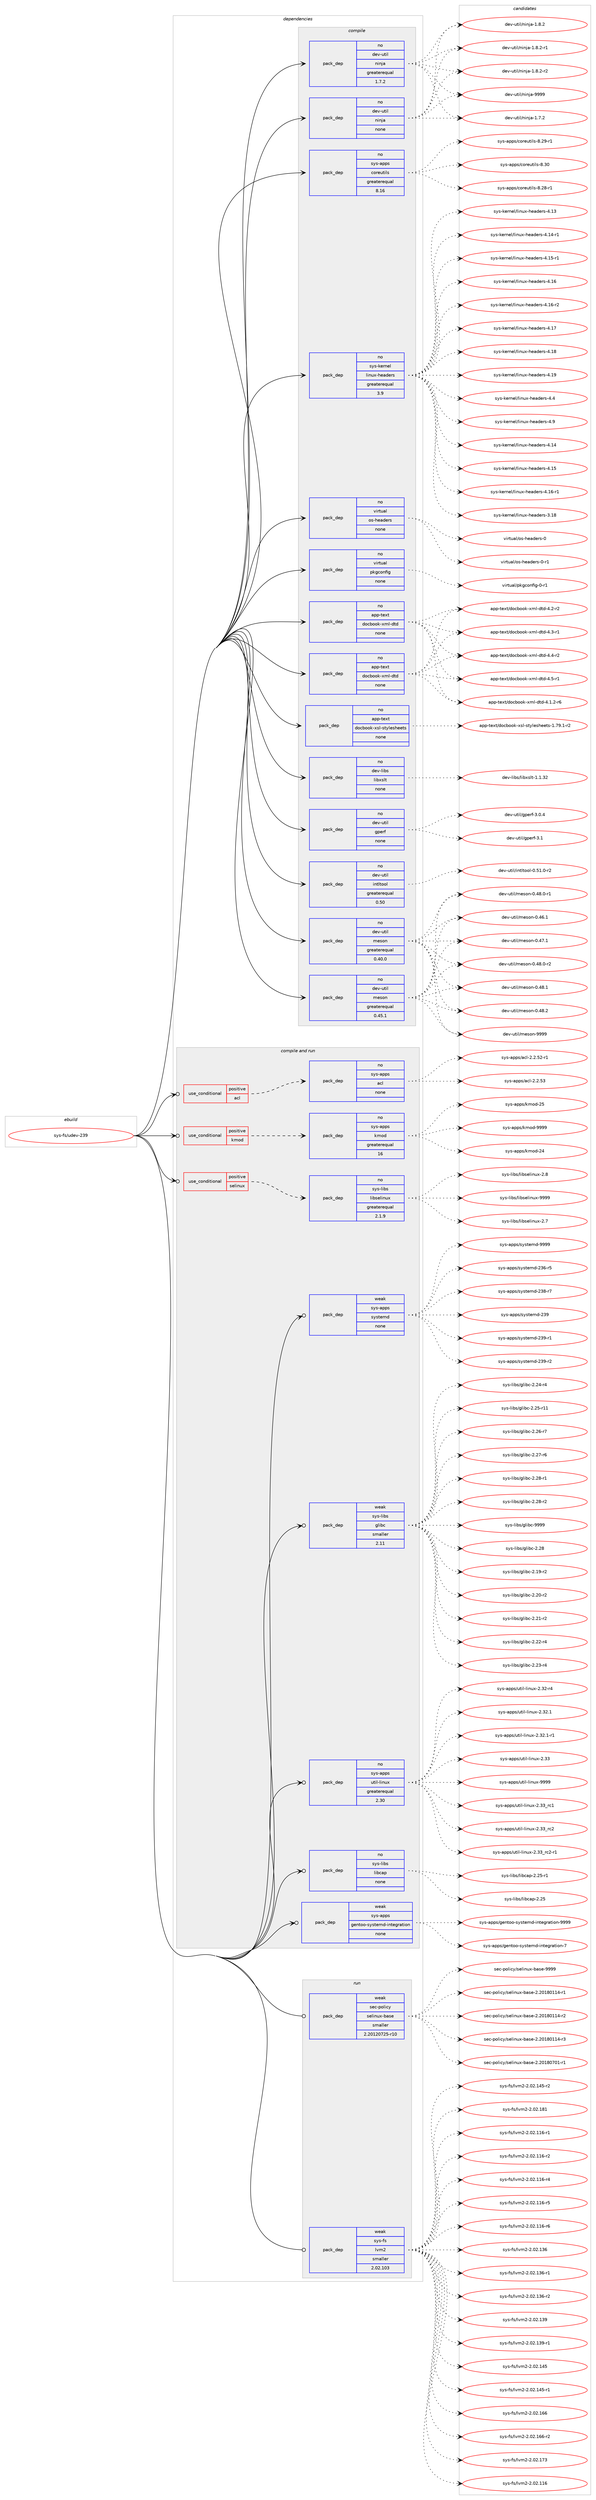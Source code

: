 digraph prolog {

# *************
# Graph options
# *************

newrank=true;
concentrate=true;
compound=true;
graph [rankdir=LR,fontname=Helvetica,fontsize=10,ranksep=1.5];#, ranksep=2.5, nodesep=0.2];
edge  [arrowhead=vee];
node  [fontname=Helvetica,fontsize=10];

# **********
# The ebuild
# **********

subgraph cluster_leftcol {
color=gray;
rank=same;
label=<<i>ebuild</i>>;
id [label="sys-fs/udev-239", color=red, width=4, href="../sys-fs/udev-239.svg"];
}

# ****************
# The dependencies
# ****************

subgraph cluster_midcol {
color=gray;
label=<<i>dependencies</i>>;
subgraph cluster_compile {
fillcolor="#eeeeee";
style=filled;
label=<<i>compile</i>>;
subgraph pack5495 {
dependency6855 [label=<<TABLE BORDER="0" CELLBORDER="1" CELLSPACING="0" CELLPADDING="4" WIDTH="220"><TR><TD ROWSPAN="6" CELLPADDING="30">pack_dep</TD></TR><TR><TD WIDTH="110">no</TD></TR><TR><TD>app-text</TD></TR><TR><TD>docbook-xml-dtd</TD></TR><TR><TD>none</TD></TR><TR><TD></TD></TR></TABLE>>, shape=none, color=blue];
}
id:e -> dependency6855:w [weight=20,style="solid",arrowhead="vee"];
subgraph pack5496 {
dependency6856 [label=<<TABLE BORDER="0" CELLBORDER="1" CELLSPACING="0" CELLPADDING="4" WIDTH="220"><TR><TD ROWSPAN="6" CELLPADDING="30">pack_dep</TD></TR><TR><TD WIDTH="110">no</TD></TR><TR><TD>app-text</TD></TR><TR><TD>docbook-xml-dtd</TD></TR><TR><TD>none</TD></TR><TR><TD></TD></TR></TABLE>>, shape=none, color=blue];
}
id:e -> dependency6856:w [weight=20,style="solid",arrowhead="vee"];
subgraph pack5497 {
dependency6857 [label=<<TABLE BORDER="0" CELLBORDER="1" CELLSPACING="0" CELLPADDING="4" WIDTH="220"><TR><TD ROWSPAN="6" CELLPADDING="30">pack_dep</TD></TR><TR><TD WIDTH="110">no</TD></TR><TR><TD>app-text</TD></TR><TR><TD>docbook-xsl-stylesheets</TD></TR><TR><TD>none</TD></TR><TR><TD></TD></TR></TABLE>>, shape=none, color=blue];
}
id:e -> dependency6857:w [weight=20,style="solid",arrowhead="vee"];
subgraph pack5498 {
dependency6858 [label=<<TABLE BORDER="0" CELLBORDER="1" CELLSPACING="0" CELLPADDING="4" WIDTH="220"><TR><TD ROWSPAN="6" CELLPADDING="30">pack_dep</TD></TR><TR><TD WIDTH="110">no</TD></TR><TR><TD>dev-libs</TD></TR><TR><TD>libxslt</TD></TR><TR><TD>none</TD></TR><TR><TD></TD></TR></TABLE>>, shape=none, color=blue];
}
id:e -> dependency6858:w [weight=20,style="solid",arrowhead="vee"];
subgraph pack5499 {
dependency6859 [label=<<TABLE BORDER="0" CELLBORDER="1" CELLSPACING="0" CELLPADDING="4" WIDTH="220"><TR><TD ROWSPAN="6" CELLPADDING="30">pack_dep</TD></TR><TR><TD WIDTH="110">no</TD></TR><TR><TD>dev-util</TD></TR><TR><TD>gperf</TD></TR><TR><TD>none</TD></TR><TR><TD></TD></TR></TABLE>>, shape=none, color=blue];
}
id:e -> dependency6859:w [weight=20,style="solid",arrowhead="vee"];
subgraph pack5500 {
dependency6860 [label=<<TABLE BORDER="0" CELLBORDER="1" CELLSPACING="0" CELLPADDING="4" WIDTH="220"><TR><TD ROWSPAN="6" CELLPADDING="30">pack_dep</TD></TR><TR><TD WIDTH="110">no</TD></TR><TR><TD>dev-util</TD></TR><TR><TD>intltool</TD></TR><TR><TD>greaterequal</TD></TR><TR><TD>0.50</TD></TR></TABLE>>, shape=none, color=blue];
}
id:e -> dependency6860:w [weight=20,style="solid",arrowhead="vee"];
subgraph pack5501 {
dependency6861 [label=<<TABLE BORDER="0" CELLBORDER="1" CELLSPACING="0" CELLPADDING="4" WIDTH="220"><TR><TD ROWSPAN="6" CELLPADDING="30">pack_dep</TD></TR><TR><TD WIDTH="110">no</TD></TR><TR><TD>dev-util</TD></TR><TR><TD>meson</TD></TR><TR><TD>greaterequal</TD></TR><TR><TD>0.40.0</TD></TR></TABLE>>, shape=none, color=blue];
}
id:e -> dependency6861:w [weight=20,style="solid",arrowhead="vee"];
subgraph pack5502 {
dependency6862 [label=<<TABLE BORDER="0" CELLBORDER="1" CELLSPACING="0" CELLPADDING="4" WIDTH="220"><TR><TD ROWSPAN="6" CELLPADDING="30">pack_dep</TD></TR><TR><TD WIDTH="110">no</TD></TR><TR><TD>dev-util</TD></TR><TR><TD>meson</TD></TR><TR><TD>greaterequal</TD></TR><TR><TD>0.45.1</TD></TR></TABLE>>, shape=none, color=blue];
}
id:e -> dependency6862:w [weight=20,style="solid",arrowhead="vee"];
subgraph pack5503 {
dependency6863 [label=<<TABLE BORDER="0" CELLBORDER="1" CELLSPACING="0" CELLPADDING="4" WIDTH="220"><TR><TD ROWSPAN="6" CELLPADDING="30">pack_dep</TD></TR><TR><TD WIDTH="110">no</TD></TR><TR><TD>dev-util</TD></TR><TR><TD>ninja</TD></TR><TR><TD>greaterequal</TD></TR><TR><TD>1.7.2</TD></TR></TABLE>>, shape=none, color=blue];
}
id:e -> dependency6863:w [weight=20,style="solid",arrowhead="vee"];
subgraph pack5504 {
dependency6864 [label=<<TABLE BORDER="0" CELLBORDER="1" CELLSPACING="0" CELLPADDING="4" WIDTH="220"><TR><TD ROWSPAN="6" CELLPADDING="30">pack_dep</TD></TR><TR><TD WIDTH="110">no</TD></TR><TR><TD>dev-util</TD></TR><TR><TD>ninja</TD></TR><TR><TD>none</TD></TR><TR><TD></TD></TR></TABLE>>, shape=none, color=blue];
}
id:e -> dependency6864:w [weight=20,style="solid",arrowhead="vee"];
subgraph pack5505 {
dependency6865 [label=<<TABLE BORDER="0" CELLBORDER="1" CELLSPACING="0" CELLPADDING="4" WIDTH="220"><TR><TD ROWSPAN="6" CELLPADDING="30">pack_dep</TD></TR><TR><TD WIDTH="110">no</TD></TR><TR><TD>sys-apps</TD></TR><TR><TD>coreutils</TD></TR><TR><TD>greaterequal</TD></TR><TR><TD>8.16</TD></TR></TABLE>>, shape=none, color=blue];
}
id:e -> dependency6865:w [weight=20,style="solid",arrowhead="vee"];
subgraph pack5506 {
dependency6866 [label=<<TABLE BORDER="0" CELLBORDER="1" CELLSPACING="0" CELLPADDING="4" WIDTH="220"><TR><TD ROWSPAN="6" CELLPADDING="30">pack_dep</TD></TR><TR><TD WIDTH="110">no</TD></TR><TR><TD>sys-kernel</TD></TR><TR><TD>linux-headers</TD></TR><TR><TD>greaterequal</TD></TR><TR><TD>3.9</TD></TR></TABLE>>, shape=none, color=blue];
}
id:e -> dependency6866:w [weight=20,style="solid",arrowhead="vee"];
subgraph pack5507 {
dependency6867 [label=<<TABLE BORDER="0" CELLBORDER="1" CELLSPACING="0" CELLPADDING="4" WIDTH="220"><TR><TD ROWSPAN="6" CELLPADDING="30">pack_dep</TD></TR><TR><TD WIDTH="110">no</TD></TR><TR><TD>virtual</TD></TR><TR><TD>os-headers</TD></TR><TR><TD>none</TD></TR><TR><TD></TD></TR></TABLE>>, shape=none, color=blue];
}
id:e -> dependency6867:w [weight=20,style="solid",arrowhead="vee"];
subgraph pack5508 {
dependency6868 [label=<<TABLE BORDER="0" CELLBORDER="1" CELLSPACING="0" CELLPADDING="4" WIDTH="220"><TR><TD ROWSPAN="6" CELLPADDING="30">pack_dep</TD></TR><TR><TD WIDTH="110">no</TD></TR><TR><TD>virtual</TD></TR><TR><TD>pkgconfig</TD></TR><TR><TD>none</TD></TR><TR><TD></TD></TR></TABLE>>, shape=none, color=blue];
}
id:e -> dependency6868:w [weight=20,style="solid",arrowhead="vee"];
}
subgraph cluster_compileandrun {
fillcolor="#eeeeee";
style=filled;
label=<<i>compile and run</i>>;
subgraph cond1189 {
dependency6869 [label=<<TABLE BORDER="0" CELLBORDER="1" CELLSPACING="0" CELLPADDING="4"><TR><TD ROWSPAN="3" CELLPADDING="10">use_conditional</TD></TR><TR><TD>positive</TD></TR><TR><TD>acl</TD></TR></TABLE>>, shape=none, color=red];
subgraph pack5509 {
dependency6870 [label=<<TABLE BORDER="0" CELLBORDER="1" CELLSPACING="0" CELLPADDING="4" WIDTH="220"><TR><TD ROWSPAN="6" CELLPADDING="30">pack_dep</TD></TR><TR><TD WIDTH="110">no</TD></TR><TR><TD>sys-apps</TD></TR><TR><TD>acl</TD></TR><TR><TD>none</TD></TR><TR><TD></TD></TR></TABLE>>, shape=none, color=blue];
}
dependency6869:e -> dependency6870:w [weight=20,style="dashed",arrowhead="vee"];
}
id:e -> dependency6869:w [weight=20,style="solid",arrowhead="odotvee"];
subgraph cond1190 {
dependency6871 [label=<<TABLE BORDER="0" CELLBORDER="1" CELLSPACING="0" CELLPADDING="4"><TR><TD ROWSPAN="3" CELLPADDING="10">use_conditional</TD></TR><TR><TD>positive</TD></TR><TR><TD>kmod</TD></TR></TABLE>>, shape=none, color=red];
subgraph pack5510 {
dependency6872 [label=<<TABLE BORDER="0" CELLBORDER="1" CELLSPACING="0" CELLPADDING="4" WIDTH="220"><TR><TD ROWSPAN="6" CELLPADDING="30">pack_dep</TD></TR><TR><TD WIDTH="110">no</TD></TR><TR><TD>sys-apps</TD></TR><TR><TD>kmod</TD></TR><TR><TD>greaterequal</TD></TR><TR><TD>16</TD></TR></TABLE>>, shape=none, color=blue];
}
dependency6871:e -> dependency6872:w [weight=20,style="dashed",arrowhead="vee"];
}
id:e -> dependency6871:w [weight=20,style="solid",arrowhead="odotvee"];
subgraph cond1191 {
dependency6873 [label=<<TABLE BORDER="0" CELLBORDER="1" CELLSPACING="0" CELLPADDING="4"><TR><TD ROWSPAN="3" CELLPADDING="10">use_conditional</TD></TR><TR><TD>positive</TD></TR><TR><TD>selinux</TD></TR></TABLE>>, shape=none, color=red];
subgraph pack5511 {
dependency6874 [label=<<TABLE BORDER="0" CELLBORDER="1" CELLSPACING="0" CELLPADDING="4" WIDTH="220"><TR><TD ROWSPAN="6" CELLPADDING="30">pack_dep</TD></TR><TR><TD WIDTH="110">no</TD></TR><TR><TD>sys-libs</TD></TR><TR><TD>libselinux</TD></TR><TR><TD>greaterequal</TD></TR><TR><TD>2.1.9</TD></TR></TABLE>>, shape=none, color=blue];
}
dependency6873:e -> dependency6874:w [weight=20,style="dashed",arrowhead="vee"];
}
id:e -> dependency6873:w [weight=20,style="solid",arrowhead="odotvee"];
subgraph pack5512 {
dependency6875 [label=<<TABLE BORDER="0" CELLBORDER="1" CELLSPACING="0" CELLPADDING="4" WIDTH="220"><TR><TD ROWSPAN="6" CELLPADDING="30">pack_dep</TD></TR><TR><TD WIDTH="110">no</TD></TR><TR><TD>sys-apps</TD></TR><TR><TD>util-linux</TD></TR><TR><TD>greaterequal</TD></TR><TR><TD>2.30</TD></TR></TABLE>>, shape=none, color=blue];
}
id:e -> dependency6875:w [weight=20,style="solid",arrowhead="odotvee"];
subgraph pack5513 {
dependency6876 [label=<<TABLE BORDER="0" CELLBORDER="1" CELLSPACING="0" CELLPADDING="4" WIDTH="220"><TR><TD ROWSPAN="6" CELLPADDING="30">pack_dep</TD></TR><TR><TD WIDTH="110">no</TD></TR><TR><TD>sys-libs</TD></TR><TR><TD>libcap</TD></TR><TR><TD>none</TD></TR><TR><TD></TD></TR></TABLE>>, shape=none, color=blue];
}
id:e -> dependency6876:w [weight=20,style="solid",arrowhead="odotvee"];
subgraph pack5514 {
dependency6877 [label=<<TABLE BORDER="0" CELLBORDER="1" CELLSPACING="0" CELLPADDING="4" WIDTH="220"><TR><TD ROWSPAN="6" CELLPADDING="30">pack_dep</TD></TR><TR><TD WIDTH="110">weak</TD></TR><TR><TD>sys-apps</TD></TR><TR><TD>gentoo-systemd-integration</TD></TR><TR><TD>none</TD></TR><TR><TD></TD></TR></TABLE>>, shape=none, color=blue];
}
id:e -> dependency6877:w [weight=20,style="solid",arrowhead="odotvee"];
subgraph pack5515 {
dependency6878 [label=<<TABLE BORDER="0" CELLBORDER="1" CELLSPACING="0" CELLPADDING="4" WIDTH="220"><TR><TD ROWSPAN="6" CELLPADDING="30">pack_dep</TD></TR><TR><TD WIDTH="110">weak</TD></TR><TR><TD>sys-apps</TD></TR><TR><TD>systemd</TD></TR><TR><TD>none</TD></TR><TR><TD></TD></TR></TABLE>>, shape=none, color=blue];
}
id:e -> dependency6878:w [weight=20,style="solid",arrowhead="odotvee"];
subgraph pack5516 {
dependency6879 [label=<<TABLE BORDER="0" CELLBORDER="1" CELLSPACING="0" CELLPADDING="4" WIDTH="220"><TR><TD ROWSPAN="6" CELLPADDING="30">pack_dep</TD></TR><TR><TD WIDTH="110">weak</TD></TR><TR><TD>sys-libs</TD></TR><TR><TD>glibc</TD></TR><TR><TD>smaller</TD></TR><TR><TD>2.11</TD></TR></TABLE>>, shape=none, color=blue];
}
id:e -> dependency6879:w [weight=20,style="solid",arrowhead="odotvee"];
}
subgraph cluster_run {
fillcolor="#eeeeee";
style=filled;
label=<<i>run</i>>;
subgraph pack5517 {
dependency6880 [label=<<TABLE BORDER="0" CELLBORDER="1" CELLSPACING="0" CELLPADDING="4" WIDTH="220"><TR><TD ROWSPAN="6" CELLPADDING="30">pack_dep</TD></TR><TR><TD WIDTH="110">weak</TD></TR><TR><TD>sec-policy</TD></TR><TR><TD>selinux-base</TD></TR><TR><TD>smaller</TD></TR><TR><TD>2.20120725-r10</TD></TR></TABLE>>, shape=none, color=blue];
}
id:e -> dependency6880:w [weight=20,style="solid",arrowhead="odot"];
subgraph pack5518 {
dependency6881 [label=<<TABLE BORDER="0" CELLBORDER="1" CELLSPACING="0" CELLPADDING="4" WIDTH="220"><TR><TD ROWSPAN="6" CELLPADDING="30">pack_dep</TD></TR><TR><TD WIDTH="110">weak</TD></TR><TR><TD>sys-fs</TD></TR><TR><TD>lvm2</TD></TR><TR><TD>smaller</TD></TR><TR><TD>2.02.103</TD></TR></TABLE>>, shape=none, color=blue];
}
id:e -> dependency6881:w [weight=20,style="solid",arrowhead="odot"];
}
}

# **************
# The candidates
# **************

subgraph cluster_choices {
rank=same;
color=gray;
label=<<i>candidates</i>>;

subgraph choice5495 {
color=black;
nodesep=1;
choice971121124511610112011647100111999811111110745120109108451001161004552464946504511454 [label="app-text/docbook-xml-dtd-4.1.2-r6", color=red, width=4,href="../app-text/docbook-xml-dtd-4.1.2-r6.svg"];
choice97112112451161011201164710011199981111111074512010910845100116100455246504511450 [label="app-text/docbook-xml-dtd-4.2-r2", color=red, width=4,href="../app-text/docbook-xml-dtd-4.2-r2.svg"];
choice97112112451161011201164710011199981111111074512010910845100116100455246514511449 [label="app-text/docbook-xml-dtd-4.3-r1", color=red, width=4,href="../app-text/docbook-xml-dtd-4.3-r1.svg"];
choice97112112451161011201164710011199981111111074512010910845100116100455246524511450 [label="app-text/docbook-xml-dtd-4.4-r2", color=red, width=4,href="../app-text/docbook-xml-dtd-4.4-r2.svg"];
choice97112112451161011201164710011199981111111074512010910845100116100455246534511449 [label="app-text/docbook-xml-dtd-4.5-r1", color=red, width=4,href="../app-text/docbook-xml-dtd-4.5-r1.svg"];
dependency6855:e -> choice971121124511610112011647100111999811111110745120109108451001161004552464946504511454:w [style=dotted,weight="100"];
dependency6855:e -> choice97112112451161011201164710011199981111111074512010910845100116100455246504511450:w [style=dotted,weight="100"];
dependency6855:e -> choice97112112451161011201164710011199981111111074512010910845100116100455246514511449:w [style=dotted,weight="100"];
dependency6855:e -> choice97112112451161011201164710011199981111111074512010910845100116100455246524511450:w [style=dotted,weight="100"];
dependency6855:e -> choice97112112451161011201164710011199981111111074512010910845100116100455246534511449:w [style=dotted,weight="100"];
}
subgraph choice5496 {
color=black;
nodesep=1;
choice971121124511610112011647100111999811111110745120109108451001161004552464946504511454 [label="app-text/docbook-xml-dtd-4.1.2-r6", color=red, width=4,href="../app-text/docbook-xml-dtd-4.1.2-r6.svg"];
choice97112112451161011201164710011199981111111074512010910845100116100455246504511450 [label="app-text/docbook-xml-dtd-4.2-r2", color=red, width=4,href="../app-text/docbook-xml-dtd-4.2-r2.svg"];
choice97112112451161011201164710011199981111111074512010910845100116100455246514511449 [label="app-text/docbook-xml-dtd-4.3-r1", color=red, width=4,href="../app-text/docbook-xml-dtd-4.3-r1.svg"];
choice97112112451161011201164710011199981111111074512010910845100116100455246524511450 [label="app-text/docbook-xml-dtd-4.4-r2", color=red, width=4,href="../app-text/docbook-xml-dtd-4.4-r2.svg"];
choice97112112451161011201164710011199981111111074512010910845100116100455246534511449 [label="app-text/docbook-xml-dtd-4.5-r1", color=red, width=4,href="../app-text/docbook-xml-dtd-4.5-r1.svg"];
dependency6856:e -> choice971121124511610112011647100111999811111110745120109108451001161004552464946504511454:w [style=dotted,weight="100"];
dependency6856:e -> choice97112112451161011201164710011199981111111074512010910845100116100455246504511450:w [style=dotted,weight="100"];
dependency6856:e -> choice97112112451161011201164710011199981111111074512010910845100116100455246514511449:w [style=dotted,weight="100"];
dependency6856:e -> choice97112112451161011201164710011199981111111074512010910845100116100455246524511450:w [style=dotted,weight="100"];
dependency6856:e -> choice97112112451161011201164710011199981111111074512010910845100116100455246534511449:w [style=dotted,weight="100"];
}
subgraph choice5497 {
color=black;
nodesep=1;
choice97112112451161011201164710011199981111111074512011510845115116121108101115104101101116115454946555746494511450 [label="app-text/docbook-xsl-stylesheets-1.79.1-r2", color=red, width=4,href="../app-text/docbook-xsl-stylesheets-1.79.1-r2.svg"];
dependency6857:e -> choice97112112451161011201164710011199981111111074512011510845115116121108101115104101101116115454946555746494511450:w [style=dotted,weight="100"];
}
subgraph choice5498 {
color=black;
nodesep=1;
choice1001011184510810598115471081059812011510811645494649465150 [label="dev-libs/libxslt-1.1.32", color=red, width=4,href="../dev-libs/libxslt-1.1.32.svg"];
dependency6858:e -> choice1001011184510810598115471081059812011510811645494649465150:w [style=dotted,weight="100"];
}
subgraph choice5499 {
color=black;
nodesep=1;
choice1001011184511711610510847103112101114102455146484652 [label="dev-util/gperf-3.0.4", color=red, width=4,href="../dev-util/gperf-3.0.4.svg"];
choice100101118451171161051084710311210111410245514649 [label="dev-util/gperf-3.1", color=red, width=4,href="../dev-util/gperf-3.1.svg"];
dependency6859:e -> choice1001011184511711610510847103112101114102455146484652:w [style=dotted,weight="100"];
dependency6859:e -> choice100101118451171161051084710311210111410245514649:w [style=dotted,weight="100"];
}
subgraph choice5500 {
color=black;
nodesep=1;
choice1001011184511711610510847105110116108116111111108454846534946484511450 [label="dev-util/intltool-0.51.0-r2", color=red, width=4,href="../dev-util/intltool-0.51.0-r2.svg"];
dependency6860:e -> choice1001011184511711610510847105110116108116111111108454846534946484511450:w [style=dotted,weight="100"];
}
subgraph choice5501 {
color=black;
nodesep=1;
choice1001011184511711610510847109101115111110454846525646484511449 [label="dev-util/meson-0.48.0-r1", color=red, width=4,href="../dev-util/meson-0.48.0-r1.svg"];
choice100101118451171161051084710910111511111045484652544649 [label="dev-util/meson-0.46.1", color=red, width=4,href="../dev-util/meson-0.46.1.svg"];
choice100101118451171161051084710910111511111045484652554649 [label="dev-util/meson-0.47.1", color=red, width=4,href="../dev-util/meson-0.47.1.svg"];
choice1001011184511711610510847109101115111110454846525646484511450 [label="dev-util/meson-0.48.0-r2", color=red, width=4,href="../dev-util/meson-0.48.0-r2.svg"];
choice100101118451171161051084710910111511111045484652564649 [label="dev-util/meson-0.48.1", color=red, width=4,href="../dev-util/meson-0.48.1.svg"];
choice100101118451171161051084710910111511111045484652564650 [label="dev-util/meson-0.48.2", color=red, width=4,href="../dev-util/meson-0.48.2.svg"];
choice10010111845117116105108471091011151111104557575757 [label="dev-util/meson-9999", color=red, width=4,href="../dev-util/meson-9999.svg"];
dependency6861:e -> choice1001011184511711610510847109101115111110454846525646484511449:w [style=dotted,weight="100"];
dependency6861:e -> choice100101118451171161051084710910111511111045484652544649:w [style=dotted,weight="100"];
dependency6861:e -> choice100101118451171161051084710910111511111045484652554649:w [style=dotted,weight="100"];
dependency6861:e -> choice1001011184511711610510847109101115111110454846525646484511450:w [style=dotted,weight="100"];
dependency6861:e -> choice100101118451171161051084710910111511111045484652564649:w [style=dotted,weight="100"];
dependency6861:e -> choice100101118451171161051084710910111511111045484652564650:w [style=dotted,weight="100"];
dependency6861:e -> choice10010111845117116105108471091011151111104557575757:w [style=dotted,weight="100"];
}
subgraph choice5502 {
color=black;
nodesep=1;
choice1001011184511711610510847109101115111110454846525646484511449 [label="dev-util/meson-0.48.0-r1", color=red, width=4,href="../dev-util/meson-0.48.0-r1.svg"];
choice100101118451171161051084710910111511111045484652544649 [label="dev-util/meson-0.46.1", color=red, width=4,href="../dev-util/meson-0.46.1.svg"];
choice100101118451171161051084710910111511111045484652554649 [label="dev-util/meson-0.47.1", color=red, width=4,href="../dev-util/meson-0.47.1.svg"];
choice1001011184511711610510847109101115111110454846525646484511450 [label="dev-util/meson-0.48.0-r2", color=red, width=4,href="../dev-util/meson-0.48.0-r2.svg"];
choice100101118451171161051084710910111511111045484652564649 [label="dev-util/meson-0.48.1", color=red, width=4,href="../dev-util/meson-0.48.1.svg"];
choice100101118451171161051084710910111511111045484652564650 [label="dev-util/meson-0.48.2", color=red, width=4,href="../dev-util/meson-0.48.2.svg"];
choice10010111845117116105108471091011151111104557575757 [label="dev-util/meson-9999", color=red, width=4,href="../dev-util/meson-9999.svg"];
dependency6862:e -> choice1001011184511711610510847109101115111110454846525646484511449:w [style=dotted,weight="100"];
dependency6862:e -> choice100101118451171161051084710910111511111045484652544649:w [style=dotted,weight="100"];
dependency6862:e -> choice100101118451171161051084710910111511111045484652554649:w [style=dotted,weight="100"];
dependency6862:e -> choice1001011184511711610510847109101115111110454846525646484511450:w [style=dotted,weight="100"];
dependency6862:e -> choice100101118451171161051084710910111511111045484652564649:w [style=dotted,weight="100"];
dependency6862:e -> choice100101118451171161051084710910111511111045484652564650:w [style=dotted,weight="100"];
dependency6862:e -> choice10010111845117116105108471091011151111104557575757:w [style=dotted,weight="100"];
}
subgraph choice5503 {
color=black;
nodesep=1;
choice100101118451171161051084711010511010697454946554650 [label="dev-util/ninja-1.7.2", color=red, width=4,href="../dev-util/ninja-1.7.2.svg"];
choice100101118451171161051084711010511010697454946564650 [label="dev-util/ninja-1.8.2", color=red, width=4,href="../dev-util/ninja-1.8.2.svg"];
choice1001011184511711610510847110105110106974549465646504511449 [label="dev-util/ninja-1.8.2-r1", color=red, width=4,href="../dev-util/ninja-1.8.2-r1.svg"];
choice1001011184511711610510847110105110106974549465646504511450 [label="dev-util/ninja-1.8.2-r2", color=red, width=4,href="../dev-util/ninja-1.8.2-r2.svg"];
choice1001011184511711610510847110105110106974557575757 [label="dev-util/ninja-9999", color=red, width=4,href="../dev-util/ninja-9999.svg"];
dependency6863:e -> choice100101118451171161051084711010511010697454946554650:w [style=dotted,weight="100"];
dependency6863:e -> choice100101118451171161051084711010511010697454946564650:w [style=dotted,weight="100"];
dependency6863:e -> choice1001011184511711610510847110105110106974549465646504511449:w [style=dotted,weight="100"];
dependency6863:e -> choice1001011184511711610510847110105110106974549465646504511450:w [style=dotted,weight="100"];
dependency6863:e -> choice1001011184511711610510847110105110106974557575757:w [style=dotted,weight="100"];
}
subgraph choice5504 {
color=black;
nodesep=1;
choice100101118451171161051084711010511010697454946554650 [label="dev-util/ninja-1.7.2", color=red, width=4,href="../dev-util/ninja-1.7.2.svg"];
choice100101118451171161051084711010511010697454946564650 [label="dev-util/ninja-1.8.2", color=red, width=4,href="../dev-util/ninja-1.8.2.svg"];
choice1001011184511711610510847110105110106974549465646504511449 [label="dev-util/ninja-1.8.2-r1", color=red, width=4,href="../dev-util/ninja-1.8.2-r1.svg"];
choice1001011184511711610510847110105110106974549465646504511450 [label="dev-util/ninja-1.8.2-r2", color=red, width=4,href="../dev-util/ninja-1.8.2-r2.svg"];
choice1001011184511711610510847110105110106974557575757 [label="dev-util/ninja-9999", color=red, width=4,href="../dev-util/ninja-9999.svg"];
dependency6864:e -> choice100101118451171161051084711010511010697454946554650:w [style=dotted,weight="100"];
dependency6864:e -> choice100101118451171161051084711010511010697454946564650:w [style=dotted,weight="100"];
dependency6864:e -> choice1001011184511711610510847110105110106974549465646504511449:w [style=dotted,weight="100"];
dependency6864:e -> choice1001011184511711610510847110105110106974549465646504511450:w [style=dotted,weight="100"];
dependency6864:e -> choice1001011184511711610510847110105110106974557575757:w [style=dotted,weight="100"];
}
subgraph choice5505 {
color=black;
nodesep=1;
choice1151211154597112112115479911111410111711610510811545564650564511449 [label="sys-apps/coreutils-8.28-r1", color=red, width=4,href="../sys-apps/coreutils-8.28-r1.svg"];
choice1151211154597112112115479911111410111711610510811545564650574511449 [label="sys-apps/coreutils-8.29-r1", color=red, width=4,href="../sys-apps/coreutils-8.29-r1.svg"];
choice115121115459711211211547991111141011171161051081154556465148 [label="sys-apps/coreutils-8.30", color=red, width=4,href="../sys-apps/coreutils-8.30.svg"];
dependency6865:e -> choice1151211154597112112115479911111410111711610510811545564650564511449:w [style=dotted,weight="100"];
dependency6865:e -> choice1151211154597112112115479911111410111711610510811545564650574511449:w [style=dotted,weight="100"];
dependency6865:e -> choice115121115459711211211547991111141011171161051081154556465148:w [style=dotted,weight="100"];
}
subgraph choice5506 {
color=black;
nodesep=1;
choice115121115451071011141101011084710810511011712045104101971001011141154552464952 [label="sys-kernel/linux-headers-4.14", color=red, width=4,href="../sys-kernel/linux-headers-4.14.svg"];
choice115121115451071011141101011084710810511011712045104101971001011141154552464953 [label="sys-kernel/linux-headers-4.15", color=red, width=4,href="../sys-kernel/linux-headers-4.15.svg"];
choice1151211154510710111411010110847108105110117120451041019710010111411545524649544511449 [label="sys-kernel/linux-headers-4.16-r1", color=red, width=4,href="../sys-kernel/linux-headers-4.16-r1.svg"];
choice115121115451071011141101011084710810511011712045104101971001011141154551464956 [label="sys-kernel/linux-headers-3.18", color=red, width=4,href="../sys-kernel/linux-headers-3.18.svg"];
choice115121115451071011141101011084710810511011712045104101971001011141154552464951 [label="sys-kernel/linux-headers-4.13", color=red, width=4,href="../sys-kernel/linux-headers-4.13.svg"];
choice1151211154510710111411010110847108105110117120451041019710010111411545524649524511449 [label="sys-kernel/linux-headers-4.14-r1", color=red, width=4,href="../sys-kernel/linux-headers-4.14-r1.svg"];
choice1151211154510710111411010110847108105110117120451041019710010111411545524649534511449 [label="sys-kernel/linux-headers-4.15-r1", color=red, width=4,href="../sys-kernel/linux-headers-4.15-r1.svg"];
choice115121115451071011141101011084710810511011712045104101971001011141154552464954 [label="sys-kernel/linux-headers-4.16", color=red, width=4,href="../sys-kernel/linux-headers-4.16.svg"];
choice1151211154510710111411010110847108105110117120451041019710010111411545524649544511450 [label="sys-kernel/linux-headers-4.16-r2", color=red, width=4,href="../sys-kernel/linux-headers-4.16-r2.svg"];
choice115121115451071011141101011084710810511011712045104101971001011141154552464955 [label="sys-kernel/linux-headers-4.17", color=red, width=4,href="../sys-kernel/linux-headers-4.17.svg"];
choice115121115451071011141101011084710810511011712045104101971001011141154552464956 [label="sys-kernel/linux-headers-4.18", color=red, width=4,href="../sys-kernel/linux-headers-4.18.svg"];
choice115121115451071011141101011084710810511011712045104101971001011141154552464957 [label="sys-kernel/linux-headers-4.19", color=red, width=4,href="../sys-kernel/linux-headers-4.19.svg"];
choice1151211154510710111411010110847108105110117120451041019710010111411545524652 [label="sys-kernel/linux-headers-4.4", color=red, width=4,href="../sys-kernel/linux-headers-4.4.svg"];
choice1151211154510710111411010110847108105110117120451041019710010111411545524657 [label="sys-kernel/linux-headers-4.9", color=red, width=4,href="../sys-kernel/linux-headers-4.9.svg"];
dependency6866:e -> choice115121115451071011141101011084710810511011712045104101971001011141154552464952:w [style=dotted,weight="100"];
dependency6866:e -> choice115121115451071011141101011084710810511011712045104101971001011141154552464953:w [style=dotted,weight="100"];
dependency6866:e -> choice1151211154510710111411010110847108105110117120451041019710010111411545524649544511449:w [style=dotted,weight="100"];
dependency6866:e -> choice115121115451071011141101011084710810511011712045104101971001011141154551464956:w [style=dotted,weight="100"];
dependency6866:e -> choice115121115451071011141101011084710810511011712045104101971001011141154552464951:w [style=dotted,weight="100"];
dependency6866:e -> choice1151211154510710111411010110847108105110117120451041019710010111411545524649524511449:w [style=dotted,weight="100"];
dependency6866:e -> choice1151211154510710111411010110847108105110117120451041019710010111411545524649534511449:w [style=dotted,weight="100"];
dependency6866:e -> choice115121115451071011141101011084710810511011712045104101971001011141154552464954:w [style=dotted,weight="100"];
dependency6866:e -> choice1151211154510710111411010110847108105110117120451041019710010111411545524649544511450:w [style=dotted,weight="100"];
dependency6866:e -> choice115121115451071011141101011084710810511011712045104101971001011141154552464955:w [style=dotted,weight="100"];
dependency6866:e -> choice115121115451071011141101011084710810511011712045104101971001011141154552464956:w [style=dotted,weight="100"];
dependency6866:e -> choice115121115451071011141101011084710810511011712045104101971001011141154552464957:w [style=dotted,weight="100"];
dependency6866:e -> choice1151211154510710111411010110847108105110117120451041019710010111411545524652:w [style=dotted,weight="100"];
dependency6866:e -> choice1151211154510710111411010110847108105110117120451041019710010111411545524657:w [style=dotted,weight="100"];
}
subgraph choice5507 {
color=black;
nodesep=1;
choice118105114116117971084711111545104101971001011141154548 [label="virtual/os-headers-0", color=red, width=4,href="../virtual/os-headers-0.svg"];
choice1181051141161179710847111115451041019710010111411545484511449 [label="virtual/os-headers-0-r1", color=red, width=4,href="../virtual/os-headers-0-r1.svg"];
dependency6867:e -> choice118105114116117971084711111545104101971001011141154548:w [style=dotted,weight="100"];
dependency6867:e -> choice1181051141161179710847111115451041019710010111411545484511449:w [style=dotted,weight="100"];
}
subgraph choice5508 {
color=black;
nodesep=1;
choice11810511411611797108471121071039911111010210510345484511449 [label="virtual/pkgconfig-0-r1", color=red, width=4,href="../virtual/pkgconfig-0-r1.svg"];
dependency6868:e -> choice11810511411611797108471121071039911111010210510345484511449:w [style=dotted,weight="100"];
}
subgraph choice5509 {
color=black;
nodesep=1;
choice1151211154597112112115479799108455046504653504511449 [label="sys-apps/acl-2.2.52-r1", color=red, width=4,href="../sys-apps/acl-2.2.52-r1.svg"];
choice115121115459711211211547979910845504650465351 [label="sys-apps/acl-2.2.53", color=red, width=4,href="../sys-apps/acl-2.2.53.svg"];
dependency6870:e -> choice1151211154597112112115479799108455046504653504511449:w [style=dotted,weight="100"];
dependency6870:e -> choice115121115459711211211547979910845504650465351:w [style=dotted,weight="100"];
}
subgraph choice5510 {
color=black;
nodesep=1;
choice115121115459711211211547107109111100455052 [label="sys-apps/kmod-24", color=red, width=4,href="../sys-apps/kmod-24.svg"];
choice115121115459711211211547107109111100455053 [label="sys-apps/kmod-25", color=red, width=4,href="../sys-apps/kmod-25.svg"];
choice1151211154597112112115471071091111004557575757 [label="sys-apps/kmod-9999", color=red, width=4,href="../sys-apps/kmod-9999.svg"];
dependency6872:e -> choice115121115459711211211547107109111100455052:w [style=dotted,weight="100"];
dependency6872:e -> choice115121115459711211211547107109111100455053:w [style=dotted,weight="100"];
dependency6872:e -> choice1151211154597112112115471071091111004557575757:w [style=dotted,weight="100"];
}
subgraph choice5511 {
color=black;
nodesep=1;
choice1151211154510810598115471081059811510110810511011712045504655 [label="sys-libs/libselinux-2.7", color=red, width=4,href="../sys-libs/libselinux-2.7.svg"];
choice1151211154510810598115471081059811510110810511011712045504656 [label="sys-libs/libselinux-2.8", color=red, width=4,href="../sys-libs/libselinux-2.8.svg"];
choice115121115451081059811547108105981151011081051101171204557575757 [label="sys-libs/libselinux-9999", color=red, width=4,href="../sys-libs/libselinux-9999.svg"];
dependency6874:e -> choice1151211154510810598115471081059811510110810511011712045504655:w [style=dotted,weight="100"];
dependency6874:e -> choice1151211154510810598115471081059811510110810511011712045504656:w [style=dotted,weight="100"];
dependency6874:e -> choice115121115451081059811547108105981151011081051101171204557575757:w [style=dotted,weight="100"];
}
subgraph choice5512 {
color=black;
nodesep=1;
choice115121115459711211211547117116105108451081051101171204550465151951149949 [label="sys-apps/util-linux-2.33_rc1", color=red, width=4,href="../sys-apps/util-linux-2.33_rc1.svg"];
choice115121115459711211211547117116105108451081051101171204550465151951149950 [label="sys-apps/util-linux-2.33_rc2", color=red, width=4,href="../sys-apps/util-linux-2.33_rc2.svg"];
choice1151211154597112112115471171161051084510810511011712045504651519511499504511449 [label="sys-apps/util-linux-2.33_rc2-r1", color=red, width=4,href="../sys-apps/util-linux-2.33_rc2-r1.svg"];
choice1151211154597112112115471171161051084510810511011712045504651504511452 [label="sys-apps/util-linux-2.32-r4", color=red, width=4,href="../sys-apps/util-linux-2.32-r4.svg"];
choice1151211154597112112115471171161051084510810511011712045504651504649 [label="sys-apps/util-linux-2.32.1", color=red, width=4,href="../sys-apps/util-linux-2.32.1.svg"];
choice11512111545971121121154711711610510845108105110117120455046515046494511449 [label="sys-apps/util-linux-2.32.1-r1", color=red, width=4,href="../sys-apps/util-linux-2.32.1-r1.svg"];
choice115121115459711211211547117116105108451081051101171204550465151 [label="sys-apps/util-linux-2.33", color=red, width=4,href="../sys-apps/util-linux-2.33.svg"];
choice115121115459711211211547117116105108451081051101171204557575757 [label="sys-apps/util-linux-9999", color=red, width=4,href="../sys-apps/util-linux-9999.svg"];
dependency6875:e -> choice115121115459711211211547117116105108451081051101171204550465151951149949:w [style=dotted,weight="100"];
dependency6875:e -> choice115121115459711211211547117116105108451081051101171204550465151951149950:w [style=dotted,weight="100"];
dependency6875:e -> choice1151211154597112112115471171161051084510810511011712045504651519511499504511449:w [style=dotted,weight="100"];
dependency6875:e -> choice1151211154597112112115471171161051084510810511011712045504651504511452:w [style=dotted,weight="100"];
dependency6875:e -> choice1151211154597112112115471171161051084510810511011712045504651504649:w [style=dotted,weight="100"];
dependency6875:e -> choice11512111545971121121154711711610510845108105110117120455046515046494511449:w [style=dotted,weight="100"];
dependency6875:e -> choice115121115459711211211547117116105108451081051101171204550465151:w [style=dotted,weight="100"];
dependency6875:e -> choice115121115459711211211547117116105108451081051101171204557575757:w [style=dotted,weight="100"];
}
subgraph choice5513 {
color=black;
nodesep=1;
choice1151211154510810598115471081059899971124550465053 [label="sys-libs/libcap-2.25", color=red, width=4,href="../sys-libs/libcap-2.25.svg"];
choice11512111545108105981154710810598999711245504650534511449 [label="sys-libs/libcap-2.25-r1", color=red, width=4,href="../sys-libs/libcap-2.25-r1.svg"];
dependency6876:e -> choice1151211154510810598115471081059899971124550465053:w [style=dotted,weight="100"];
dependency6876:e -> choice11512111545108105981154710810598999711245504650534511449:w [style=dotted,weight="100"];
}
subgraph choice5514 {
color=black;
nodesep=1;
choice1151211154597112112115471031011101161111114511512111511610110910045105110116101103114971161051111104555 [label="sys-apps/gentoo-systemd-integration-7", color=red, width=4,href="../sys-apps/gentoo-systemd-integration-7.svg"];
choice1151211154597112112115471031011101161111114511512111511610110910045105110116101103114971161051111104557575757 [label="sys-apps/gentoo-systemd-integration-9999", color=red, width=4,href="../sys-apps/gentoo-systemd-integration-9999.svg"];
dependency6877:e -> choice1151211154597112112115471031011101161111114511512111511610110910045105110116101103114971161051111104555:w [style=dotted,weight="100"];
dependency6877:e -> choice1151211154597112112115471031011101161111114511512111511610110910045105110116101103114971161051111104557575757:w [style=dotted,weight="100"];
}
subgraph choice5515 {
color=black;
nodesep=1;
choice115121115459711211211547115121115116101109100455051544511453 [label="sys-apps/systemd-236-r5", color=red, width=4,href="../sys-apps/systemd-236-r5.svg"];
choice115121115459711211211547115121115116101109100455051564511455 [label="sys-apps/systemd-238-r7", color=red, width=4,href="../sys-apps/systemd-238-r7.svg"];
choice11512111545971121121154711512111511610110910045505157 [label="sys-apps/systemd-239", color=red, width=4,href="../sys-apps/systemd-239.svg"];
choice115121115459711211211547115121115116101109100455051574511449 [label="sys-apps/systemd-239-r1", color=red, width=4,href="../sys-apps/systemd-239-r1.svg"];
choice115121115459711211211547115121115116101109100455051574511450 [label="sys-apps/systemd-239-r2", color=red, width=4,href="../sys-apps/systemd-239-r2.svg"];
choice1151211154597112112115471151211151161011091004557575757 [label="sys-apps/systemd-9999", color=red, width=4,href="../sys-apps/systemd-9999.svg"];
dependency6878:e -> choice115121115459711211211547115121115116101109100455051544511453:w [style=dotted,weight="100"];
dependency6878:e -> choice115121115459711211211547115121115116101109100455051564511455:w [style=dotted,weight="100"];
dependency6878:e -> choice11512111545971121121154711512111511610110910045505157:w [style=dotted,weight="100"];
dependency6878:e -> choice115121115459711211211547115121115116101109100455051574511449:w [style=dotted,weight="100"];
dependency6878:e -> choice115121115459711211211547115121115116101109100455051574511450:w [style=dotted,weight="100"];
dependency6878:e -> choice1151211154597112112115471151211151161011091004557575757:w [style=dotted,weight="100"];
}
subgraph choice5516 {
color=black;
nodesep=1;
choice11512111545108105981154710310810598994550465056 [label="sys-libs/glibc-2.28", color=red, width=4,href="../sys-libs/glibc-2.28.svg"];
choice115121115451081059811547103108105989945504649574511450 [label="sys-libs/glibc-2.19-r2", color=red, width=4,href="../sys-libs/glibc-2.19-r2.svg"];
choice115121115451081059811547103108105989945504650484511450 [label="sys-libs/glibc-2.20-r2", color=red, width=4,href="../sys-libs/glibc-2.20-r2.svg"];
choice115121115451081059811547103108105989945504650494511450 [label="sys-libs/glibc-2.21-r2", color=red, width=4,href="../sys-libs/glibc-2.21-r2.svg"];
choice115121115451081059811547103108105989945504650504511452 [label="sys-libs/glibc-2.22-r4", color=red, width=4,href="../sys-libs/glibc-2.22-r4.svg"];
choice115121115451081059811547103108105989945504650514511452 [label="sys-libs/glibc-2.23-r4", color=red, width=4,href="../sys-libs/glibc-2.23-r4.svg"];
choice115121115451081059811547103108105989945504650524511452 [label="sys-libs/glibc-2.24-r4", color=red, width=4,href="../sys-libs/glibc-2.24-r4.svg"];
choice11512111545108105981154710310810598994550465053451144949 [label="sys-libs/glibc-2.25-r11", color=red, width=4,href="../sys-libs/glibc-2.25-r11.svg"];
choice115121115451081059811547103108105989945504650544511455 [label="sys-libs/glibc-2.26-r7", color=red, width=4,href="../sys-libs/glibc-2.26-r7.svg"];
choice115121115451081059811547103108105989945504650554511454 [label="sys-libs/glibc-2.27-r6", color=red, width=4,href="../sys-libs/glibc-2.27-r6.svg"];
choice115121115451081059811547103108105989945504650564511449 [label="sys-libs/glibc-2.28-r1", color=red, width=4,href="../sys-libs/glibc-2.28-r1.svg"];
choice115121115451081059811547103108105989945504650564511450 [label="sys-libs/glibc-2.28-r2", color=red, width=4,href="../sys-libs/glibc-2.28-r2.svg"];
choice11512111545108105981154710310810598994557575757 [label="sys-libs/glibc-9999", color=red, width=4,href="../sys-libs/glibc-9999.svg"];
dependency6879:e -> choice11512111545108105981154710310810598994550465056:w [style=dotted,weight="100"];
dependency6879:e -> choice115121115451081059811547103108105989945504649574511450:w [style=dotted,weight="100"];
dependency6879:e -> choice115121115451081059811547103108105989945504650484511450:w [style=dotted,weight="100"];
dependency6879:e -> choice115121115451081059811547103108105989945504650494511450:w [style=dotted,weight="100"];
dependency6879:e -> choice115121115451081059811547103108105989945504650504511452:w [style=dotted,weight="100"];
dependency6879:e -> choice115121115451081059811547103108105989945504650514511452:w [style=dotted,weight="100"];
dependency6879:e -> choice115121115451081059811547103108105989945504650524511452:w [style=dotted,weight="100"];
dependency6879:e -> choice11512111545108105981154710310810598994550465053451144949:w [style=dotted,weight="100"];
dependency6879:e -> choice115121115451081059811547103108105989945504650544511455:w [style=dotted,weight="100"];
dependency6879:e -> choice115121115451081059811547103108105989945504650554511454:w [style=dotted,weight="100"];
dependency6879:e -> choice115121115451081059811547103108105989945504650564511449:w [style=dotted,weight="100"];
dependency6879:e -> choice115121115451081059811547103108105989945504650564511450:w [style=dotted,weight="100"];
dependency6879:e -> choice11512111545108105981154710310810598994557575757:w [style=dotted,weight="100"];
}
subgraph choice5517 {
color=black;
nodesep=1;
choice1151019945112111108105991214711510110810511011712045989711510145504650484956484949524511449 [label="sec-policy/selinux-base-2.20180114-r1", color=red, width=4,href="../sec-policy/selinux-base-2.20180114-r1.svg"];
choice1151019945112111108105991214711510110810511011712045989711510145504650484956484949524511450 [label="sec-policy/selinux-base-2.20180114-r2", color=red, width=4,href="../sec-policy/selinux-base-2.20180114-r2.svg"];
choice1151019945112111108105991214711510110810511011712045989711510145504650484956484949524511451 [label="sec-policy/selinux-base-2.20180114-r3", color=red, width=4,href="../sec-policy/selinux-base-2.20180114-r3.svg"];
choice1151019945112111108105991214711510110810511011712045989711510145504650484956485548494511449 [label="sec-policy/selinux-base-2.20180701-r1", color=red, width=4,href="../sec-policy/selinux-base-2.20180701-r1.svg"];
choice115101994511211110810599121471151011081051101171204598971151014557575757 [label="sec-policy/selinux-base-9999", color=red, width=4,href="../sec-policy/selinux-base-9999.svg"];
dependency6880:e -> choice1151019945112111108105991214711510110810511011712045989711510145504650484956484949524511449:w [style=dotted,weight="100"];
dependency6880:e -> choice1151019945112111108105991214711510110810511011712045989711510145504650484956484949524511450:w [style=dotted,weight="100"];
dependency6880:e -> choice1151019945112111108105991214711510110810511011712045989711510145504650484956484949524511451:w [style=dotted,weight="100"];
dependency6880:e -> choice1151019945112111108105991214711510110810511011712045989711510145504650484956485548494511449:w [style=dotted,weight="100"];
dependency6880:e -> choice115101994511211110810599121471151011081051101171204598971151014557575757:w [style=dotted,weight="100"];
}
subgraph choice5518 {
color=black;
nodesep=1;
choice1151211154510211547108118109504550464850464949544511449 [label="sys-fs/lvm2-2.02.116-r1", color=red, width=4,href="../sys-fs/lvm2-2.02.116-r1.svg"];
choice1151211154510211547108118109504550464850464949544511450 [label="sys-fs/lvm2-2.02.116-r2", color=red, width=4,href="../sys-fs/lvm2-2.02.116-r2.svg"];
choice1151211154510211547108118109504550464850464949544511452 [label="sys-fs/lvm2-2.02.116-r4", color=red, width=4,href="../sys-fs/lvm2-2.02.116-r4.svg"];
choice1151211154510211547108118109504550464850464949544511453 [label="sys-fs/lvm2-2.02.116-r5", color=red, width=4,href="../sys-fs/lvm2-2.02.116-r5.svg"];
choice1151211154510211547108118109504550464850464949544511454 [label="sys-fs/lvm2-2.02.116-r6", color=red, width=4,href="../sys-fs/lvm2-2.02.116-r6.svg"];
choice115121115451021154710811810950455046485046495154 [label="sys-fs/lvm2-2.02.136", color=red, width=4,href="../sys-fs/lvm2-2.02.136.svg"];
choice1151211154510211547108118109504550464850464951544511449 [label="sys-fs/lvm2-2.02.136-r1", color=red, width=4,href="../sys-fs/lvm2-2.02.136-r1.svg"];
choice1151211154510211547108118109504550464850464951544511450 [label="sys-fs/lvm2-2.02.136-r2", color=red, width=4,href="../sys-fs/lvm2-2.02.136-r2.svg"];
choice115121115451021154710811810950455046485046495157 [label="sys-fs/lvm2-2.02.139", color=red, width=4,href="../sys-fs/lvm2-2.02.139.svg"];
choice1151211154510211547108118109504550464850464951574511449 [label="sys-fs/lvm2-2.02.139-r1", color=red, width=4,href="../sys-fs/lvm2-2.02.139-r1.svg"];
choice115121115451021154710811810950455046485046495253 [label="sys-fs/lvm2-2.02.145", color=red, width=4,href="../sys-fs/lvm2-2.02.145.svg"];
choice1151211154510211547108118109504550464850464952534511449 [label="sys-fs/lvm2-2.02.145-r1", color=red, width=4,href="../sys-fs/lvm2-2.02.145-r1.svg"];
choice115121115451021154710811810950455046485046495454 [label="sys-fs/lvm2-2.02.166", color=red, width=4,href="../sys-fs/lvm2-2.02.166.svg"];
choice1151211154510211547108118109504550464850464954544511450 [label="sys-fs/lvm2-2.02.166-r2", color=red, width=4,href="../sys-fs/lvm2-2.02.166-r2.svg"];
choice115121115451021154710811810950455046485046495551 [label="sys-fs/lvm2-2.02.173", color=red, width=4,href="../sys-fs/lvm2-2.02.173.svg"];
choice115121115451021154710811810950455046485046494954 [label="sys-fs/lvm2-2.02.116", color=red, width=4,href="../sys-fs/lvm2-2.02.116.svg"];
choice1151211154510211547108118109504550464850464952534511450 [label="sys-fs/lvm2-2.02.145-r2", color=red, width=4,href="../sys-fs/lvm2-2.02.145-r2.svg"];
choice115121115451021154710811810950455046485046495649 [label="sys-fs/lvm2-2.02.181", color=red, width=4,href="../sys-fs/lvm2-2.02.181.svg"];
dependency6881:e -> choice1151211154510211547108118109504550464850464949544511449:w [style=dotted,weight="100"];
dependency6881:e -> choice1151211154510211547108118109504550464850464949544511450:w [style=dotted,weight="100"];
dependency6881:e -> choice1151211154510211547108118109504550464850464949544511452:w [style=dotted,weight="100"];
dependency6881:e -> choice1151211154510211547108118109504550464850464949544511453:w [style=dotted,weight="100"];
dependency6881:e -> choice1151211154510211547108118109504550464850464949544511454:w [style=dotted,weight="100"];
dependency6881:e -> choice115121115451021154710811810950455046485046495154:w [style=dotted,weight="100"];
dependency6881:e -> choice1151211154510211547108118109504550464850464951544511449:w [style=dotted,weight="100"];
dependency6881:e -> choice1151211154510211547108118109504550464850464951544511450:w [style=dotted,weight="100"];
dependency6881:e -> choice115121115451021154710811810950455046485046495157:w [style=dotted,weight="100"];
dependency6881:e -> choice1151211154510211547108118109504550464850464951574511449:w [style=dotted,weight="100"];
dependency6881:e -> choice115121115451021154710811810950455046485046495253:w [style=dotted,weight="100"];
dependency6881:e -> choice1151211154510211547108118109504550464850464952534511449:w [style=dotted,weight="100"];
dependency6881:e -> choice115121115451021154710811810950455046485046495454:w [style=dotted,weight="100"];
dependency6881:e -> choice1151211154510211547108118109504550464850464954544511450:w [style=dotted,weight="100"];
dependency6881:e -> choice115121115451021154710811810950455046485046495551:w [style=dotted,weight="100"];
dependency6881:e -> choice115121115451021154710811810950455046485046494954:w [style=dotted,weight="100"];
dependency6881:e -> choice1151211154510211547108118109504550464850464952534511450:w [style=dotted,weight="100"];
dependency6881:e -> choice115121115451021154710811810950455046485046495649:w [style=dotted,weight="100"];
}
}

}
